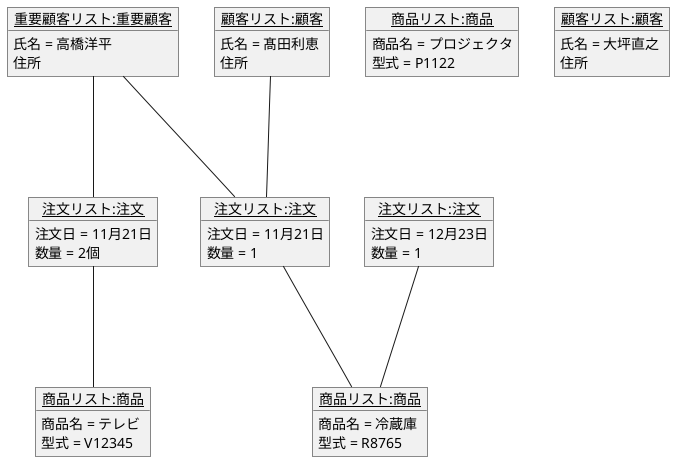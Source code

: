 @startuml 注文のオブジェクト図
    object "<u>注文リスト:注文</u>" as order1{
        注文日 = 11月21日
        数量 = 2個
    }
    object "<u>注文リスト:注文</u>" as order2{
        注文日 = 11月21日
        数量 = 1 
    }
    object "<u>注文リスト:注文</u>" as order3{
        注文日 = 12月23日
        数量 = 1
    }
    object "<u>商品リスト:商品</u>" as product1{
        商品名 = テレビ
        型式 = V12345
    }
    object "<u>商品リスト:商品</u>" as product2{
        商品名 = 冷蔵庫
        型式 = R8765
    }
    object "<u>商品リスト:商品</u>" as product3{
        商品名 = プロジェクタ
        型式 = P1122
    }
    object "<u>顧客リスト:顧客</u>" as customer1{
        氏名 = 髙田利恵
        住所
    }
    object "<u>顧客リスト:顧客</u>" as customer2{
        氏名 = 大坪直之
        住所
    }
    object "<u>重要顧客リスト:重要顧客</u>" as importantcustomer{
        氏名 = 高橋洋平
        住所
    }
    order1 --- product1
    order2 --- product2
    order3 --- product2
    importantcustomer --- order1
    importantcustomer --- order2
    customer1 --- order2
@enduml